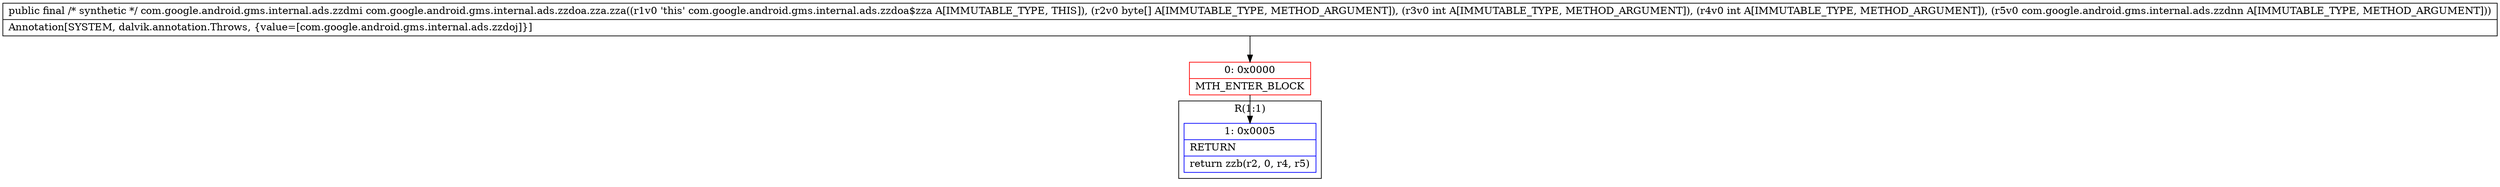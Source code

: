 digraph "CFG forcom.google.android.gms.internal.ads.zzdoa.zza.zza([BIILcom\/google\/android\/gms\/internal\/ads\/zzdnn;)Lcom\/google\/android\/gms\/internal\/ads\/zzdmi;" {
subgraph cluster_Region_1944946818 {
label = "R(1:1)";
node [shape=record,color=blue];
Node_1 [shape=record,label="{1\:\ 0x0005|RETURN\l|return zzb(r2, 0, r4, r5)\l}"];
}
Node_0 [shape=record,color=red,label="{0\:\ 0x0000|MTH_ENTER_BLOCK\l}"];
MethodNode[shape=record,label="{public final \/* synthetic *\/ com.google.android.gms.internal.ads.zzdmi com.google.android.gms.internal.ads.zzdoa.zza.zza((r1v0 'this' com.google.android.gms.internal.ads.zzdoa$zza A[IMMUTABLE_TYPE, THIS]), (r2v0 byte[] A[IMMUTABLE_TYPE, METHOD_ARGUMENT]), (r3v0 int A[IMMUTABLE_TYPE, METHOD_ARGUMENT]), (r4v0 int A[IMMUTABLE_TYPE, METHOD_ARGUMENT]), (r5v0 com.google.android.gms.internal.ads.zzdnn A[IMMUTABLE_TYPE, METHOD_ARGUMENT]))  | Annotation[SYSTEM, dalvik.annotation.Throws, \{value=[com.google.android.gms.internal.ads.zzdoj]\}]\l}"];
MethodNode -> Node_0;
Node_0 -> Node_1;
}

